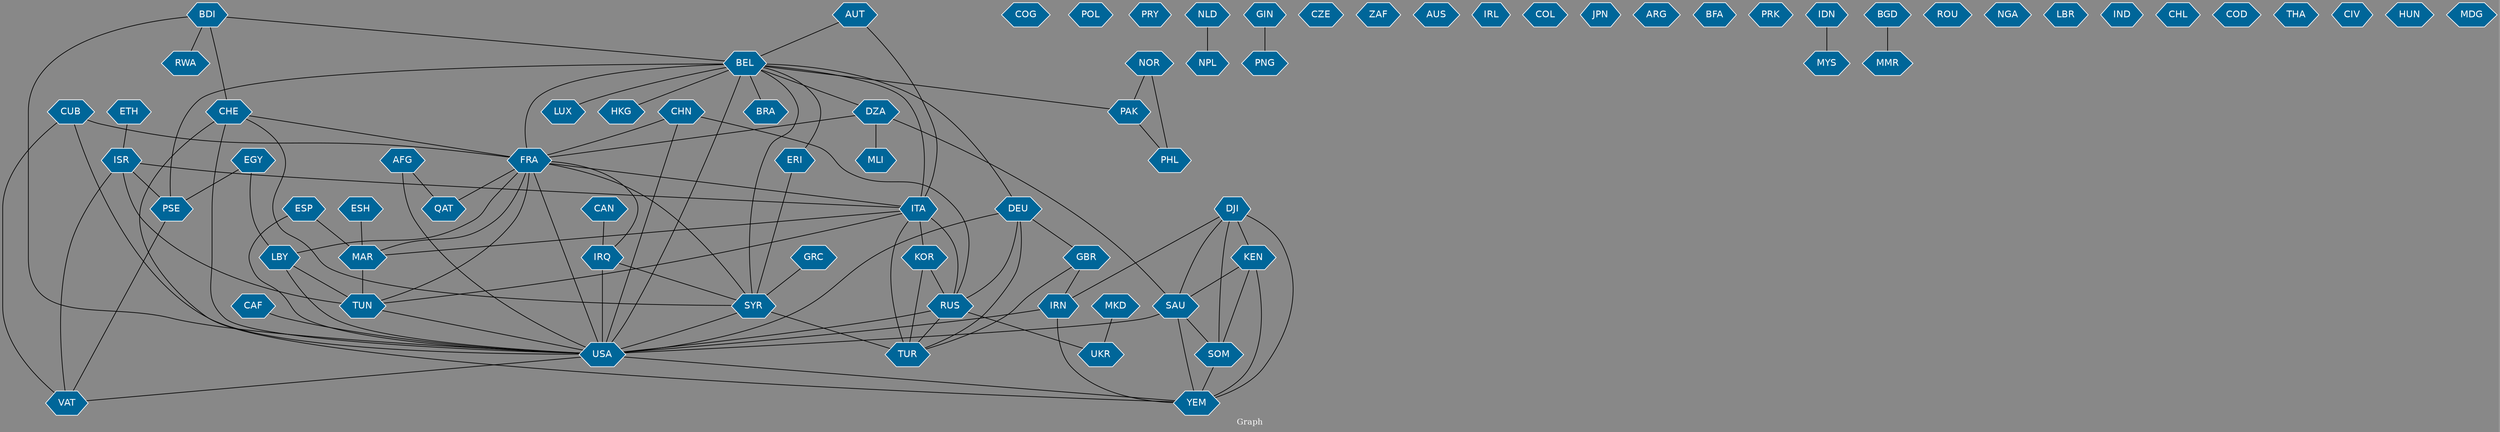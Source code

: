 // Countries together in item graph
graph {
	graph [bgcolor="#888888" fontcolor=white fontsize=12 label="Graph" outputorder=edgesfirst overlap=prism]
	node [color=white fillcolor="#006699" fontcolor=white fontname=Helvetica shape=hexagon style=filled]
	edge [arrowhead=open color=black fontcolor=white fontname=Courier fontsize=12]
		FRA [label=FRA]
		CUB [label=CUB]
		BDI [label=BDI]
		AFG [label=AFG]
		YEM [label=YEM]
		GBR [label=GBR]
		ESP [label=ESP]
		USA [label=USA]
		SYR [label=SYR]
		COG [label=COG]
		LBY [label=LBY]
		TUN [label=TUN]
		PSE [label=PSE]
		MAR [label=MAR]
		ITA [label=ITA]
		POL [label=POL]
		PHL [label=PHL]
		LUX [label=LUX]
		BEL [label=BEL]
		TUR [label=TUR]
		ESH [label=ESH]
		RUS [label=RUS]
		PRY [label=PRY]
		MKD [label=MKD]
		NPL [label=NPL]
		GIN [label=GIN]
		IRQ [label=IRQ]
		IRN [label=IRN]
		MLI [label=MLI]
		ISR [label=ISR]
		DZA [label=DZA]
		CAN [label=CAN]
		CZE [label=CZE]
		EGY [label=EGY]
		ZAF [label=ZAF]
		NLD [label=NLD]
		AUS [label=AUS]
		IRL [label=IRL]
		DEU [label=DEU]
		COL [label=COL]
		SAU [label=SAU]
		JPN [label=JPN]
		KOR [label=KOR]
		ARG [label=ARG]
		BFA [label=BFA]
		CHE [label=CHE]
		UKR [label=UKR]
		PRK [label=PRK]
		CAF [label=CAF]
		PAK [label=PAK]
		NOR [label=NOR]
		IDN [label=IDN]
		MYS [label=MYS]
		DJI [label=DJI]
		KEN [label=KEN]
		SOM [label=SOM]
		BGD [label=BGD]
		MMR [label=MMR]
		QAT [label=QAT]
		ROU [label=ROU]
		NGA [label=NGA]
		PNG [label=PNG]
		LBR [label=LBR]
		AUT [label=AUT]
		VAT [label=VAT]
		IND [label=IND]
		CHN [label=CHN]
		GRC [label=GRC]
		HKG [label=HKG]
		CHL [label=CHL]
		COD [label=COD]
		BRA [label=BRA]
		RWA [label=RWA]
		ERI [label=ERI]
		THA [label=THA]
		ETH [label=ETH]
		CIV [label=CIV]
		HUN [label=HUN]
		MDG [label=MDG]
			GBR -- IRN [weight=1]
			SYR -- TUR [weight=2]
			USA -- VAT [weight=1]
			FRA -- USA [weight=3]
			SAU -- YEM [weight=1]
			IDN -- MYS [weight=4]
			RUS -- TUR [weight=1]
			CHE -- YEM [weight=1]
			MAR -- TUN [weight=3]
			LBY -- TUN [weight=4]
			ISR -- PSE [weight=10]
			CUB -- USA [weight=2]
			CHE -- SYR [weight=1]
			ESH -- MAR [weight=3]
			DEU -- GBR [weight=1]
			AFG -- USA [weight=2]
			CHE -- USA [weight=2]
			PSE -- VAT [weight=1]
			BEL -- FRA [weight=1]
			LBY -- USA [weight=1]
			BEL -- PSE [weight=1]
			CAF -- USA [weight=1]
			USA -- YEM [weight=1]
			DEU -- TUR [weight=1]
			ISR -- TUN [weight=2]
			BDI -- BEL [weight=3]
			BEL -- BRA [weight=1]
			BEL -- DEU [weight=1]
			NLD -- NPL [weight=1]
			BEL -- PAK [weight=1]
			BEL -- HKG [weight=1]
			BEL -- USA [weight=2]
			DEU -- RUS [weight=4]
			BGD -- MMR [weight=1]
			KEN -- YEM [weight=1]
			CHN -- USA [weight=1]
			BDI -- CHE [weight=1]
			DJI -- KEN [weight=1]
			DJI -- SAU [weight=1]
			FRA -- LBY [weight=1]
			ISR -- VAT [weight=1]
			DZA -- SAU [weight=1]
			DZA -- FRA [weight=1]
			MKD -- UKR [weight=1]
			CUB -- VAT [weight=1]
			IRQ -- SYR [weight=3]
			AUT -- BEL [weight=1]
			CHN -- FRA [weight=1]
			BEL -- ITA [weight=3]
			KEN -- SOM [weight=1]
			IRN -- YEM [weight=1]
			DZA -- MLI [weight=5]
			TUN -- USA [weight=1]
			KEN -- SAU [weight=1]
			AUT -- ITA [weight=1]
			GIN -- PNG [weight=2]
			ITA -- RUS [weight=1]
			ITA -- TUR [weight=1]
			PAK -- PHL [weight=2]
			DJI -- SOM [weight=1]
			GRC -- SYR [weight=1]
			BDI -- RWA [weight=1]
			ISR -- ITA [weight=1]
			ITA -- MAR [weight=1]
			FRA -- MAR [weight=1]
			FRA -- SYR [weight=2]
			ITA -- KOR [weight=1]
			ETH -- ISR [weight=1]
			CAN -- IRQ [weight=1]
			IRN -- USA [weight=2]
			EGY -- LBY [weight=1]
			ESP -- USA [weight=1]
			BDI -- USA [weight=3]
			DJI -- YEM [weight=2]
			AFG -- QAT [weight=1]
			NOR -- PAK [weight=2]
			ITA -- TUN [weight=1]
			SYR -- USA [weight=3]
			CUB -- FRA [weight=3]
			EGY -- PSE [weight=1]
			DJI -- IRN [weight=1]
			IRQ -- USA [weight=4]
			FRA -- IRQ [weight=1]
			GBR -- TUR [weight=1]
			SOM -- YEM [weight=1]
			BEL -- SYR [weight=1]
			NOR -- PHL [weight=2]
			SAU -- SOM [weight=1]
			CHN -- RUS [weight=1]
			KOR -- RUS [weight=1]
			RUS -- USA [weight=4]
			BEL -- DZA [weight=1]
			FRA -- QAT [weight=3]
			DEU -- USA [weight=1]
			KOR -- TUR [weight=1]
			BEL -- ERI [weight=1]
			FRA -- ITA [weight=1]
			ERI -- SYR [weight=1]
			ESP -- MAR [weight=1]
			BEL -- LUX [weight=2]
			RUS -- UKR [weight=2]
			FRA -- TUN [weight=1]
			CHE -- FRA [weight=1]
			SAU -- USA [weight=2]
}